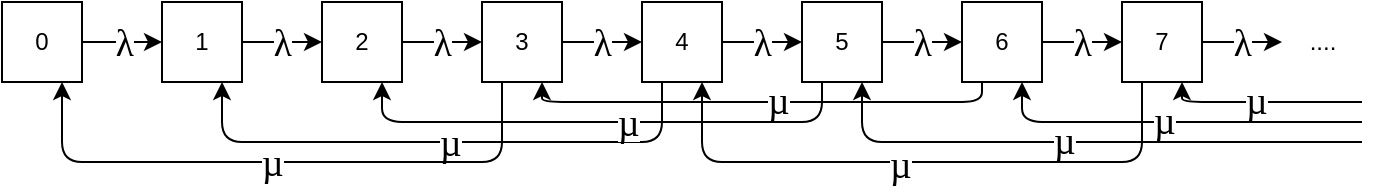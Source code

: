 <mxfile version="20.5.3" type="device"><diagram id="ZyyxarG9RmebTnnbUHYw" name="Страница 1"><mxGraphModel dx="865" dy="519" grid="1" gridSize="10" guides="1" tooltips="1" connect="1" arrows="1" fold="1" page="1" pageScale="1" pageWidth="827" pageHeight="1169" math="0" shadow="0"><root><mxCell id="0"/><mxCell id="1" parent="0"/><mxCell id="8t6KuhhSGvWipxFDBPOA-3" style="edgeStyle=orthogonalEdgeStyle;rounded=0;orthogonalLoop=1;jettySize=auto;html=1;exitX=1;exitY=0.5;exitDx=0;exitDy=0;" edge="1" parent="1" source="8t6KuhhSGvWipxFDBPOA-1" target="8t6KuhhSGvWipxFDBPOA-2"><mxGeometry relative="1" as="geometry"/></mxCell><mxCell id="8t6KuhhSGvWipxFDBPOA-17" value="&lt;span style=&quot;font-size: 14pt; line-height: 107%; font-family: &amp;quot;Times New Roman&amp;quot;, serif; letter-spacing: 0.2pt;&quot;&gt;λ&lt;/span&gt;" style="edgeLabel;html=1;align=center;verticalAlign=middle;resizable=0;points=[];" vertex="1" connectable="0" parent="8t6KuhhSGvWipxFDBPOA-3"><mxGeometry x="-0.133" relative="1" as="geometry"><mxPoint x="3" as="offset"/></mxGeometry></mxCell><mxCell id="8t6KuhhSGvWipxFDBPOA-1" value="0" style="rounded=0;whiteSpace=wrap;html=1;" vertex="1" parent="1"><mxGeometry x="40" y="40" width="40" height="40" as="geometry"/></mxCell><mxCell id="8t6KuhhSGvWipxFDBPOA-5" style="edgeStyle=orthogonalEdgeStyle;rounded=0;orthogonalLoop=1;jettySize=auto;html=1;exitX=1;exitY=0.5;exitDx=0;exitDy=0;" edge="1" parent="1" source="8t6KuhhSGvWipxFDBPOA-2" target="8t6KuhhSGvWipxFDBPOA-4"><mxGeometry relative="1" as="geometry"/></mxCell><mxCell id="8t6KuhhSGvWipxFDBPOA-18" value="&lt;span style=&quot;font-size: 14pt; line-height: 107%; font-family: &amp;quot;Times New Roman&amp;quot;, serif; letter-spacing: 0.2pt;&quot;&gt;λ&lt;/span&gt;" style="edgeLabel;html=1;align=center;verticalAlign=middle;resizable=0;points=[];" vertex="1" connectable="0" parent="8t6KuhhSGvWipxFDBPOA-5"><mxGeometry x="-0.142" relative="1" as="geometry"><mxPoint x="3" as="offset"/></mxGeometry></mxCell><mxCell id="8t6KuhhSGvWipxFDBPOA-2" value="1" style="rounded=0;whiteSpace=wrap;html=1;" vertex="1" parent="1"><mxGeometry x="120" y="40" width="40" height="40" as="geometry"/></mxCell><mxCell id="8t6KuhhSGvWipxFDBPOA-7" style="edgeStyle=orthogonalEdgeStyle;rounded=0;orthogonalLoop=1;jettySize=auto;html=1;exitX=1;exitY=0.5;exitDx=0;exitDy=0;" edge="1" parent="1" source="8t6KuhhSGvWipxFDBPOA-4" target="8t6KuhhSGvWipxFDBPOA-6"><mxGeometry relative="1" as="geometry"/></mxCell><mxCell id="8t6KuhhSGvWipxFDBPOA-19" value="&lt;span style=&quot;font-size: 14pt; line-height: 107%; font-family: &amp;quot;Times New Roman&amp;quot;, serif; letter-spacing: 0.2pt;&quot;&gt;λ&lt;/span&gt;" style="edgeLabel;html=1;align=center;verticalAlign=middle;resizable=0;points=[];" vertex="1" connectable="0" parent="8t6KuhhSGvWipxFDBPOA-7"><mxGeometry x="-0.2" relative="1" as="geometry"><mxPoint x="4" as="offset"/></mxGeometry></mxCell><mxCell id="8t6KuhhSGvWipxFDBPOA-4" value="2" style="rounded=0;whiteSpace=wrap;html=1;" vertex="1" parent="1"><mxGeometry x="200" y="40" width="40" height="40" as="geometry"/></mxCell><mxCell id="8t6KuhhSGvWipxFDBPOA-9" style="edgeStyle=orthogonalEdgeStyle;rounded=0;orthogonalLoop=1;jettySize=auto;html=1;exitX=1;exitY=0.5;exitDx=0;exitDy=0;" edge="1" parent="1" source="8t6KuhhSGvWipxFDBPOA-6" target="8t6KuhhSGvWipxFDBPOA-8"><mxGeometry relative="1" as="geometry"/></mxCell><mxCell id="8t6KuhhSGvWipxFDBPOA-20" value="&lt;span style=&quot;font-size: 14pt; line-height: 107%; font-family: &amp;quot;Times New Roman&amp;quot;, serif; letter-spacing: 0.2pt;&quot;&gt;λ&lt;/span&gt;" style="edgeLabel;html=1;align=center;verticalAlign=middle;resizable=0;points=[];" vertex="1" connectable="0" parent="8t6KuhhSGvWipxFDBPOA-9"><mxGeometry x="-0.154" relative="1" as="geometry"><mxPoint x="3" as="offset"/></mxGeometry></mxCell><mxCell id="8t6KuhhSGvWipxFDBPOA-6" value="3" style="rounded=0;whiteSpace=wrap;html=1;" vertex="1" parent="1"><mxGeometry x="280" y="40" width="40" height="40" as="geometry"/></mxCell><mxCell id="8t6KuhhSGvWipxFDBPOA-11" style="edgeStyle=orthogonalEdgeStyle;rounded=0;orthogonalLoop=1;jettySize=auto;html=1;exitX=1;exitY=0.5;exitDx=0;exitDy=0;" edge="1" parent="1" source="8t6KuhhSGvWipxFDBPOA-8" target="8t6KuhhSGvWipxFDBPOA-10"><mxGeometry relative="1" as="geometry"/></mxCell><mxCell id="8t6KuhhSGvWipxFDBPOA-21" value="&lt;span style=&quot;font-size: 14pt; line-height: 107%; font-family: &amp;quot;Times New Roman&amp;quot;, serif; letter-spacing: 0.2pt;&quot;&gt;λ&lt;/span&gt;" style="edgeLabel;html=1;align=center;verticalAlign=middle;resizable=0;points=[];" vertex="1" connectable="0" parent="8t6KuhhSGvWipxFDBPOA-11"><mxGeometry x="-0.192" relative="1" as="geometry"><mxPoint x="4" as="offset"/></mxGeometry></mxCell><mxCell id="8t6KuhhSGvWipxFDBPOA-29" style="edgeStyle=orthogonalEdgeStyle;rounded=1;orthogonalLoop=1;jettySize=auto;html=1;exitX=0.25;exitY=1;exitDx=0;exitDy=0;entryX=0.75;entryY=1;entryDx=0;entryDy=0;" edge="1" parent="1" source="8t6KuhhSGvWipxFDBPOA-8" target="8t6KuhhSGvWipxFDBPOA-2"><mxGeometry relative="1" as="geometry"><Array as="points"><mxPoint x="370" y="110"/><mxPoint x="150" y="110"/></Array></mxGeometry></mxCell><mxCell id="8t6KuhhSGvWipxFDBPOA-30" value="&lt;span style=&quot;font-size: 14pt; line-height: 107%; font-family: &amp;quot;Times New Roman&amp;quot;, serif; letter-spacing: 0.2pt;&quot;&gt;µ&lt;/span&gt;" style="edgeLabel;html=1;align=center;verticalAlign=middle;resizable=0;points=[];" vertex="1" connectable="0" parent="8t6KuhhSGvWipxFDBPOA-29"><mxGeometry x="-0.029" relative="1" as="geometry"><mxPoint as="offset"/></mxGeometry></mxCell><mxCell id="8t6KuhhSGvWipxFDBPOA-8" value="4" style="rounded=0;whiteSpace=wrap;html=1;" vertex="1" parent="1"><mxGeometry x="360" y="40" width="40" height="40" as="geometry"/></mxCell><mxCell id="8t6KuhhSGvWipxFDBPOA-13" style="edgeStyle=orthogonalEdgeStyle;rounded=0;orthogonalLoop=1;jettySize=auto;html=1;exitX=1;exitY=0.5;exitDx=0;exitDy=0;" edge="1" parent="1" source="8t6KuhhSGvWipxFDBPOA-10" target="8t6KuhhSGvWipxFDBPOA-12"><mxGeometry relative="1" as="geometry"/></mxCell><mxCell id="8t6KuhhSGvWipxFDBPOA-22" value="&lt;span style=&quot;font-size: 14pt; line-height: 107%; font-family: &amp;quot;Times New Roman&amp;quot;, serif; letter-spacing: 0.2pt;&quot;&gt;λ&lt;/span&gt;" style="edgeLabel;html=1;align=center;verticalAlign=middle;resizable=0;points=[];" vertex="1" connectable="0" parent="8t6KuhhSGvWipxFDBPOA-13"><mxGeometry x="-0.173" relative="1" as="geometry"><mxPoint x="3" as="offset"/></mxGeometry></mxCell><mxCell id="8t6KuhhSGvWipxFDBPOA-32" style="edgeStyle=orthogonalEdgeStyle;rounded=1;orthogonalLoop=1;jettySize=auto;html=1;exitX=0.25;exitY=1;exitDx=0;exitDy=0;entryX=0.75;entryY=1;entryDx=0;entryDy=0;" edge="1" parent="1" source="8t6KuhhSGvWipxFDBPOA-10" target="8t6KuhhSGvWipxFDBPOA-4"><mxGeometry relative="1" as="geometry"/></mxCell><mxCell id="8t6KuhhSGvWipxFDBPOA-33" value="&lt;span style=&quot;font-size: 14pt; line-height: 107%; font-family: &amp;quot;Times New Roman&amp;quot;, serif; letter-spacing: 0.2pt;&quot;&gt;µ&lt;/span&gt;" style="edgeLabel;html=1;align=center;verticalAlign=middle;resizable=0;points=[];" vertex="1" connectable="0" parent="8t6KuhhSGvWipxFDBPOA-32"><mxGeometry x="-0.097" relative="1" as="geometry"><mxPoint as="offset"/></mxGeometry></mxCell><mxCell id="8t6KuhhSGvWipxFDBPOA-10" value="5" style="rounded=0;whiteSpace=wrap;html=1;" vertex="1" parent="1"><mxGeometry x="440" y="40" width="40" height="40" as="geometry"/></mxCell><mxCell id="8t6KuhhSGvWipxFDBPOA-15" style="edgeStyle=orthogonalEdgeStyle;rounded=0;orthogonalLoop=1;jettySize=auto;html=1;exitX=1;exitY=0.5;exitDx=0;exitDy=0;" edge="1" parent="1" source="8t6KuhhSGvWipxFDBPOA-12" target="8t6KuhhSGvWipxFDBPOA-14"><mxGeometry relative="1" as="geometry"/></mxCell><mxCell id="8t6KuhhSGvWipxFDBPOA-23" value="&lt;span style=&quot;font-size: 14pt; line-height: 107%; font-family: &amp;quot;Times New Roman&amp;quot;, serif; letter-spacing: 0.2pt;&quot;&gt;λ&lt;/span&gt;" style="edgeLabel;html=1;align=center;verticalAlign=middle;resizable=0;points=[];" vertex="1" connectable="0" parent="8t6KuhhSGvWipxFDBPOA-15"><mxGeometry x="-0.154" relative="1" as="geometry"><mxPoint x="3" as="offset"/></mxGeometry></mxCell><mxCell id="8t6KuhhSGvWipxFDBPOA-34" style="edgeStyle=orthogonalEdgeStyle;rounded=1;orthogonalLoop=1;jettySize=auto;html=1;exitX=0.25;exitY=1;exitDx=0;exitDy=0;entryX=0.75;entryY=1;entryDx=0;entryDy=0;" edge="1" parent="1" source="8t6KuhhSGvWipxFDBPOA-12" target="8t6KuhhSGvWipxFDBPOA-6"><mxGeometry relative="1" as="geometry"><Array as="points"><mxPoint x="530" y="90"/><mxPoint x="310" y="90"/></Array></mxGeometry></mxCell><mxCell id="8t6KuhhSGvWipxFDBPOA-35" value="&lt;span style=&quot;font-size: 14pt; line-height: 107%; font-family: &amp;quot;Times New Roman&amp;quot;, serif; letter-spacing: 0.2pt;&quot;&gt;µ&lt;/span&gt;" style="edgeLabel;html=1;align=center;verticalAlign=middle;resizable=0;points=[];" vertex="1" connectable="0" parent="8t6KuhhSGvWipxFDBPOA-34"><mxGeometry x="-0.065" y="-1" relative="1" as="geometry"><mxPoint as="offset"/></mxGeometry></mxCell><mxCell id="8t6KuhhSGvWipxFDBPOA-12" value="6" style="rounded=0;whiteSpace=wrap;html=1;" vertex="1" parent="1"><mxGeometry x="520" y="40" width="40" height="40" as="geometry"/></mxCell><mxCell id="8t6KuhhSGvWipxFDBPOA-25" style="edgeStyle=orthogonalEdgeStyle;rounded=0;orthogonalLoop=1;jettySize=auto;html=1;exitX=1;exitY=0.5;exitDx=0;exitDy=0;" edge="1" parent="1" source="8t6KuhhSGvWipxFDBPOA-14"><mxGeometry relative="1" as="geometry"><mxPoint x="680" y="60" as="targetPoint"/></mxGeometry></mxCell><mxCell id="8t6KuhhSGvWipxFDBPOA-26" value="&lt;span style=&quot;font-size: 14pt; line-height: 107%; font-family: &amp;quot;Times New Roman&amp;quot;, serif; letter-spacing: 0.2pt;&quot;&gt;λ&lt;/span&gt;" style="edgeLabel;html=1;align=center;verticalAlign=middle;resizable=0;points=[];" vertex="1" connectable="0" parent="8t6KuhhSGvWipxFDBPOA-25"><mxGeometry x="-0.117" relative="1" as="geometry"><mxPoint x="2" as="offset"/></mxGeometry></mxCell><mxCell id="8t6KuhhSGvWipxFDBPOA-36" style="edgeStyle=orthogonalEdgeStyle;rounded=1;orthogonalLoop=1;jettySize=auto;html=1;exitX=0.25;exitY=1;exitDx=0;exitDy=0;entryX=0.75;entryY=1;entryDx=0;entryDy=0;" edge="1" parent="1" source="8t6KuhhSGvWipxFDBPOA-14" target="8t6KuhhSGvWipxFDBPOA-8"><mxGeometry relative="1" as="geometry"><Array as="points"><mxPoint x="610" y="120"/><mxPoint x="390" y="120"/></Array></mxGeometry></mxCell><mxCell id="8t6KuhhSGvWipxFDBPOA-37" value="&lt;span style=&quot;font-size: 14pt; line-height: 107%; font-family: &amp;quot;Times New Roman&amp;quot;, serif; letter-spacing: 0.2pt;&quot;&gt;µ&lt;/span&gt;" style="edgeLabel;html=1;align=center;verticalAlign=middle;resizable=0;points=[];" vertex="1" connectable="0" parent="8t6KuhhSGvWipxFDBPOA-36"><mxGeometry x="-0.166" y="1" relative="1" as="geometry"><mxPoint x="-36" as="offset"/></mxGeometry></mxCell><mxCell id="8t6KuhhSGvWipxFDBPOA-14" value="7" style="rounded=0;whiteSpace=wrap;html=1;" vertex="1" parent="1"><mxGeometry x="600" y="40" width="40" height="40" as="geometry"/></mxCell><mxCell id="8t6KuhhSGvWipxFDBPOA-27" style="edgeStyle=orthogonalEdgeStyle;rounded=1;orthogonalLoop=1;jettySize=auto;html=1;exitX=0.25;exitY=1;exitDx=0;exitDy=0;entryX=0.75;entryY=1;entryDx=0;entryDy=0;" edge="1" parent="1" source="8t6KuhhSGvWipxFDBPOA-6" target="8t6KuhhSGvWipxFDBPOA-1"><mxGeometry relative="1" as="geometry"><Array as="points"><mxPoint x="290" y="120"/><mxPoint x="70" y="120"/></Array></mxGeometry></mxCell><mxCell id="8t6KuhhSGvWipxFDBPOA-28" value="&lt;span style=&quot;font-size: 14pt; line-height: 107%; font-family: &amp;quot;Times New Roman&amp;quot;, serif; letter-spacing: 0.2pt;&quot;&gt;µ&lt;/span&gt;" style="edgeLabel;html=1;align=center;verticalAlign=middle;resizable=0;points=[];" vertex="1" connectable="0" parent="8t6KuhhSGvWipxFDBPOA-27"><mxGeometry x="0.035" relative="1" as="geometry"><mxPoint as="offset"/></mxGeometry></mxCell><mxCell id="8t6KuhhSGvWipxFDBPOA-39" style="edgeStyle=orthogonalEdgeStyle;rounded=1;orthogonalLoop=1;jettySize=auto;html=1;entryX=0.75;entryY=1;entryDx=0;entryDy=0;" edge="1" parent="1" target="8t6KuhhSGvWipxFDBPOA-10"><mxGeometry relative="1" as="geometry"><mxPoint x="720" y="110" as="sourcePoint"/><Array as="points"><mxPoint x="720" y="110"/><mxPoint x="470" y="110"/></Array></mxGeometry></mxCell><mxCell id="8t6KuhhSGvWipxFDBPOA-40" value="&lt;span style=&quot;font-size: 14pt; line-height: 107%; font-family: &amp;quot;Times New Roman&amp;quot;, serif; letter-spacing: 0.2pt;&quot;&gt;µ&lt;/span&gt;" style="edgeLabel;html=1;align=center;verticalAlign=middle;resizable=0;points=[];" vertex="1" connectable="0" parent="8t6KuhhSGvWipxFDBPOA-39"><mxGeometry x="0.064" y="-1" relative="1" as="geometry"><mxPoint as="offset"/></mxGeometry></mxCell><mxCell id="8t6KuhhSGvWipxFDBPOA-42" style="edgeStyle=orthogonalEdgeStyle;rounded=1;orthogonalLoop=1;jettySize=auto;html=1;entryX=0.75;entryY=1;entryDx=0;entryDy=0;" edge="1" parent="1" target="8t6KuhhSGvWipxFDBPOA-12"><mxGeometry relative="1" as="geometry"><mxPoint x="720" y="100" as="sourcePoint"/><Array as="points"><mxPoint x="720" y="100"/><mxPoint x="550" y="100"/></Array></mxGeometry></mxCell><mxCell id="8t6KuhhSGvWipxFDBPOA-43" value="&lt;span style=&quot;font-size: 14pt; line-height: 107%; font-family: &amp;quot;Times New Roman&amp;quot;, serif; letter-spacing: 0.2pt;&quot;&gt;µ&lt;/span&gt;" style="edgeLabel;html=1;align=center;verticalAlign=middle;resizable=0;points=[];" vertex="1" connectable="0" parent="8t6KuhhSGvWipxFDBPOA-42"><mxGeometry x="0.04" y="-1" relative="1" as="geometry"><mxPoint as="offset"/></mxGeometry></mxCell><mxCell id="8t6KuhhSGvWipxFDBPOA-44" style="edgeStyle=orthogonalEdgeStyle;rounded=1;orthogonalLoop=1;jettySize=auto;html=1;entryX=0.75;entryY=1;entryDx=0;entryDy=0;" edge="1" parent="1" target="8t6KuhhSGvWipxFDBPOA-14"><mxGeometry relative="1" as="geometry"><mxPoint x="720" y="90" as="sourcePoint"/><Array as="points"><mxPoint x="630" y="90"/></Array></mxGeometry></mxCell><mxCell id="8t6KuhhSGvWipxFDBPOA-45" value="&lt;span style=&quot;font-size: 14pt; line-height: 107%; font-family: &amp;quot;Times New Roman&amp;quot;, serif; letter-spacing: 0.2pt;&quot;&gt;µ&lt;/span&gt;" style="edgeLabel;html=1;align=center;verticalAlign=middle;resizable=0;points=[];" vertex="1" connectable="0" parent="8t6KuhhSGvWipxFDBPOA-44"><mxGeometry x="0.057" y="-1" relative="1" as="geometry"><mxPoint as="offset"/></mxGeometry></mxCell><mxCell id="8t6KuhhSGvWipxFDBPOA-46" value="...." style="text;html=1;align=center;verticalAlign=middle;resizable=0;points=[];autosize=1;strokeColor=none;fillColor=none;" vertex="1" parent="1"><mxGeometry x="680" y="45" width="40" height="30" as="geometry"/></mxCell></root></mxGraphModel></diagram></mxfile>